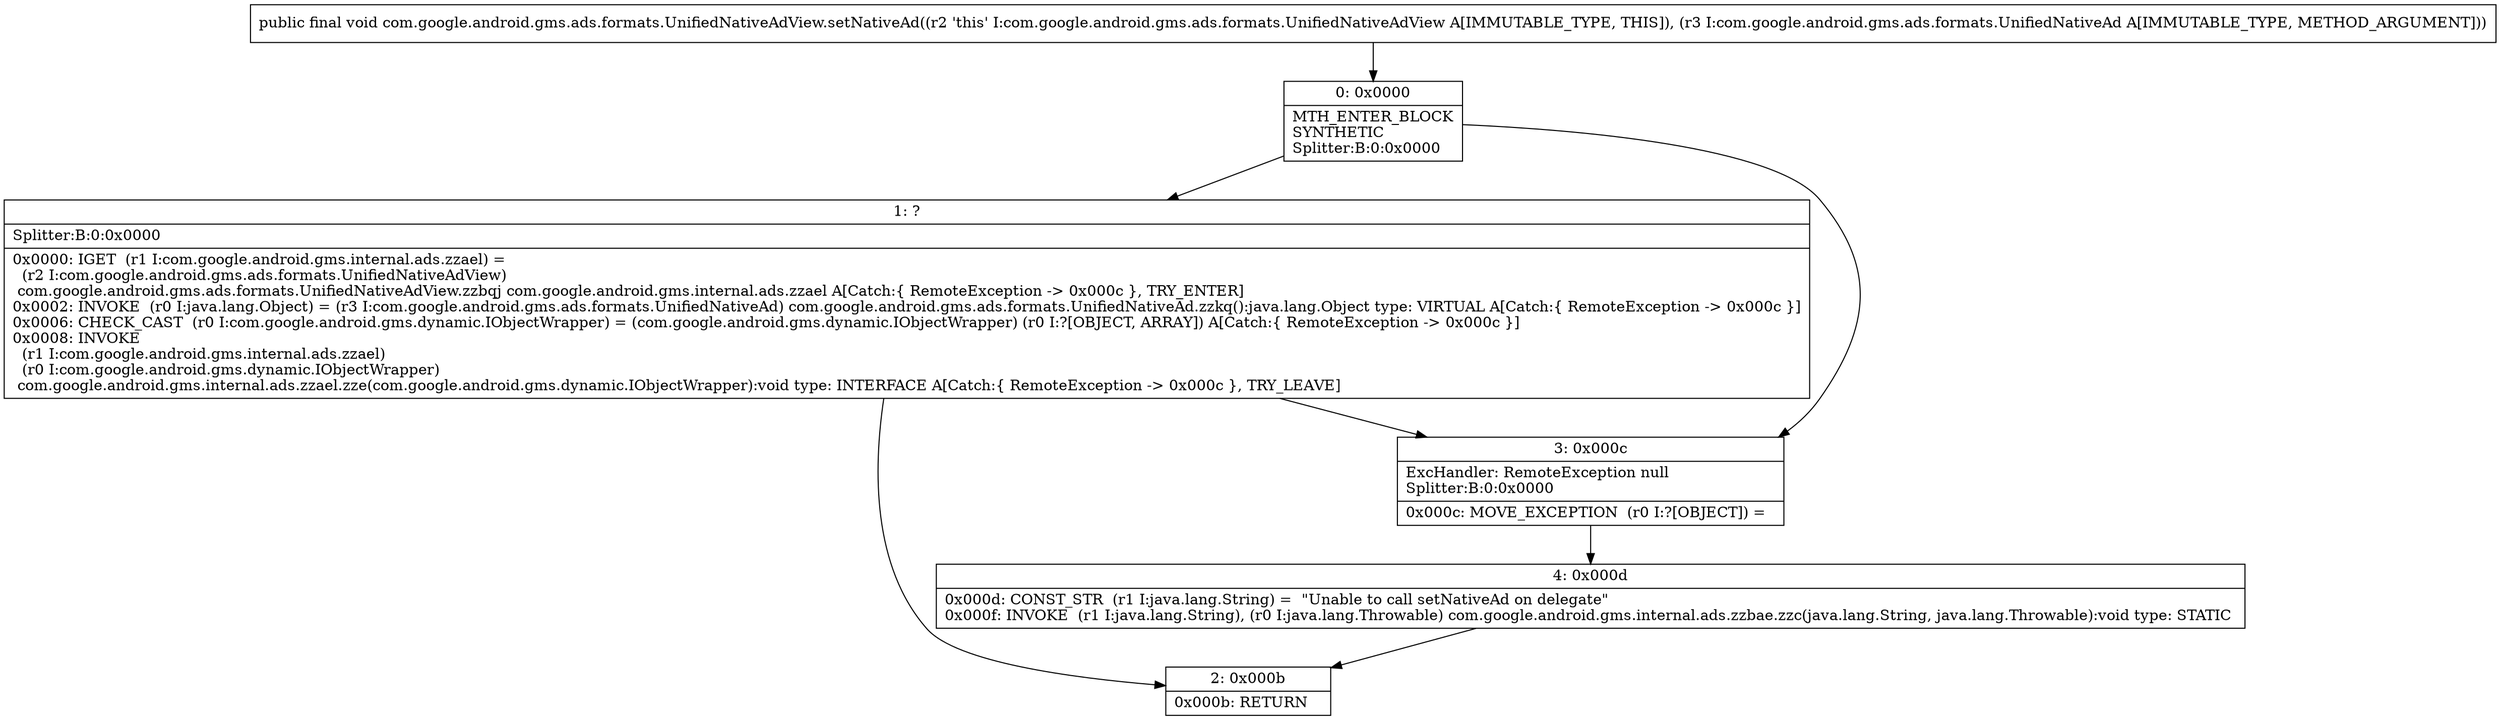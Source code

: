 digraph "CFG forcom.google.android.gms.ads.formats.UnifiedNativeAdView.setNativeAd(Lcom\/google\/android\/gms\/ads\/formats\/UnifiedNativeAd;)V" {
Node_0 [shape=record,label="{0\:\ 0x0000|MTH_ENTER_BLOCK\lSYNTHETIC\lSplitter:B:0:0x0000\l}"];
Node_1 [shape=record,label="{1\:\ ?|Splitter:B:0:0x0000\l|0x0000: IGET  (r1 I:com.google.android.gms.internal.ads.zzael) = \l  (r2 I:com.google.android.gms.ads.formats.UnifiedNativeAdView)\l com.google.android.gms.ads.formats.UnifiedNativeAdView.zzbqj com.google.android.gms.internal.ads.zzael A[Catch:\{ RemoteException \-\> 0x000c \}, TRY_ENTER]\l0x0002: INVOKE  (r0 I:java.lang.Object) = (r3 I:com.google.android.gms.ads.formats.UnifiedNativeAd) com.google.android.gms.ads.formats.UnifiedNativeAd.zzkq():java.lang.Object type: VIRTUAL A[Catch:\{ RemoteException \-\> 0x000c \}]\l0x0006: CHECK_CAST  (r0 I:com.google.android.gms.dynamic.IObjectWrapper) = (com.google.android.gms.dynamic.IObjectWrapper) (r0 I:?[OBJECT, ARRAY]) A[Catch:\{ RemoteException \-\> 0x000c \}]\l0x0008: INVOKE  \l  (r1 I:com.google.android.gms.internal.ads.zzael)\l  (r0 I:com.google.android.gms.dynamic.IObjectWrapper)\l com.google.android.gms.internal.ads.zzael.zze(com.google.android.gms.dynamic.IObjectWrapper):void type: INTERFACE A[Catch:\{ RemoteException \-\> 0x000c \}, TRY_LEAVE]\l}"];
Node_2 [shape=record,label="{2\:\ 0x000b|0x000b: RETURN   \l}"];
Node_3 [shape=record,label="{3\:\ 0x000c|ExcHandler: RemoteException null\lSplitter:B:0:0x0000\l|0x000c: MOVE_EXCEPTION  (r0 I:?[OBJECT]) =  \l}"];
Node_4 [shape=record,label="{4\:\ 0x000d|0x000d: CONST_STR  (r1 I:java.lang.String) =  \"Unable to call setNativeAd on delegate\" \l0x000f: INVOKE  (r1 I:java.lang.String), (r0 I:java.lang.Throwable) com.google.android.gms.internal.ads.zzbae.zzc(java.lang.String, java.lang.Throwable):void type: STATIC \l}"];
MethodNode[shape=record,label="{public final void com.google.android.gms.ads.formats.UnifiedNativeAdView.setNativeAd((r2 'this' I:com.google.android.gms.ads.formats.UnifiedNativeAdView A[IMMUTABLE_TYPE, THIS]), (r3 I:com.google.android.gms.ads.formats.UnifiedNativeAd A[IMMUTABLE_TYPE, METHOD_ARGUMENT])) }"];
MethodNode -> Node_0;
Node_0 -> Node_1;
Node_0 -> Node_3;
Node_1 -> Node_2;
Node_1 -> Node_3;
Node_3 -> Node_4;
Node_4 -> Node_2;
}

